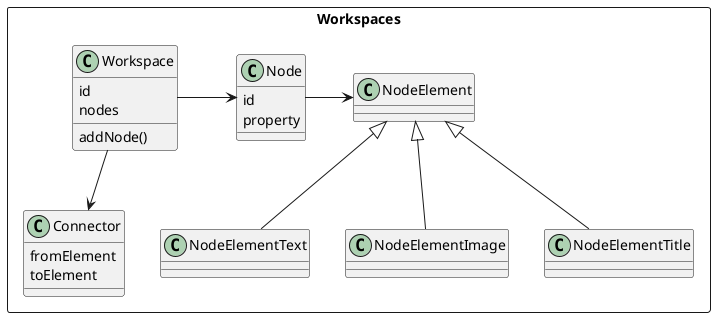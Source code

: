 @startuml

rectangle Workspaces{
    class Workspace{
        id
        nodes
        addNode()
    }
    class Node{
        id
        property
    }
    class Connector{
        fromElement
        toElement
    }
    class NodeElement{}
    class NodeElementTitle{}
    class NodeElementText{}
    class NodeElementImage{}
}

Workspace->Node
Node->NodeElement
NodeElement<|--NodeElementTitle
NodeElement<|--NodeElementText
NodeElement<|--NodeElementImage
Workspace-->Connector
@enduml